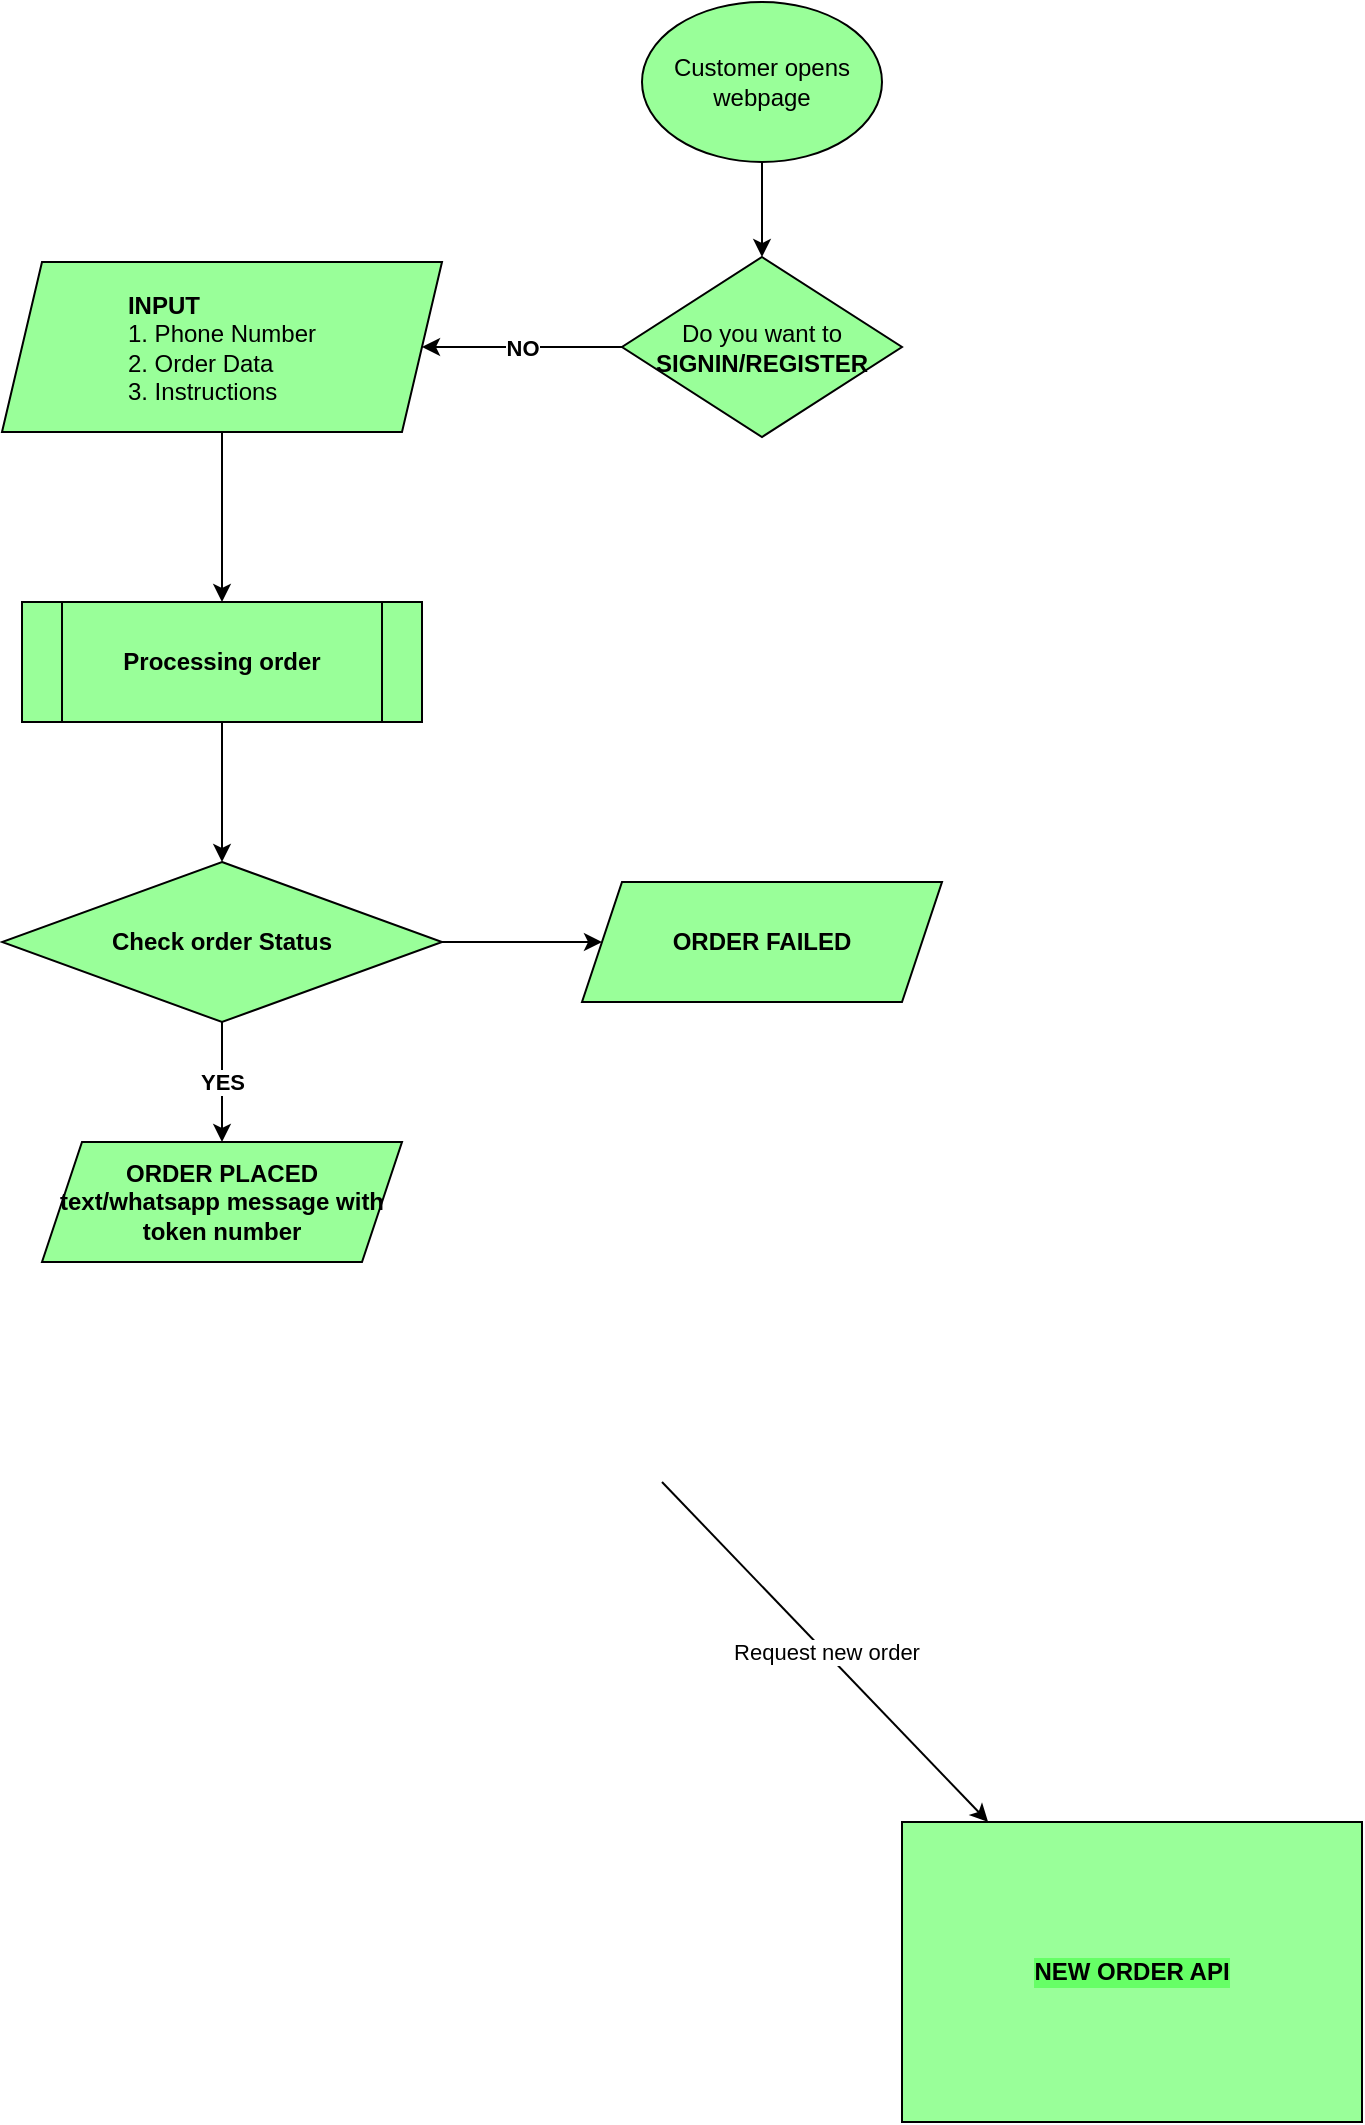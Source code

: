 <mxfile version="20.1.1" type="github">
  <diagram id="C5RBs43oDa-KdzZeNtuy" name="Page-1">
    <mxGraphModel dx="1185" dy="683" grid="1" gridSize="10" guides="1" tooltips="1" connect="1" arrows="1" fold="1" page="1" pageScale="1" pageWidth="827" pageHeight="1169" math="0" shadow="0">
      <root>
        <mxCell id="WIyWlLk6GJQsqaUBKTNV-0" />
        <mxCell id="WIyWlLk6GJQsqaUBKTNV-1" parent="WIyWlLk6GJQsqaUBKTNV-0" />
        <mxCell id="2edAkVouW0L0a5yWlTD0-2" value="" style="rounded=0;orthogonalLoop=1;jettySize=auto;html=1;" edge="1" parent="WIyWlLk6GJQsqaUBKTNV-1" source="2edAkVouW0L0a5yWlTD0-0" target="2edAkVouW0L0a5yWlTD0-1">
          <mxGeometry relative="1" as="geometry" />
        </mxCell>
        <mxCell id="2edAkVouW0L0a5yWlTD0-0" value="Customer opens webpage" style="ellipse;whiteSpace=wrap;html=1;fillColor=#99FF99;" vertex="1" parent="WIyWlLk6GJQsqaUBKTNV-1">
          <mxGeometry x="330" y="40" width="120" height="80" as="geometry" />
        </mxCell>
        <mxCell id="2edAkVouW0L0a5yWlTD0-6" value="&lt;b&gt;NO&lt;/b&gt;" style="rounded=0;orthogonalLoop=1;jettySize=auto;html=1;" edge="1" parent="WIyWlLk6GJQsqaUBKTNV-1" source="2edAkVouW0L0a5yWlTD0-1" target="2edAkVouW0L0a5yWlTD0-5">
          <mxGeometry relative="1" as="geometry" />
        </mxCell>
        <mxCell id="2edAkVouW0L0a5yWlTD0-1" value="Do you want to &lt;b&gt;SIGNIN/REGISTER&lt;/b&gt;" style="rhombus;whiteSpace=wrap;html=1;fillColor=#99FF99;" vertex="1" parent="WIyWlLk6GJQsqaUBKTNV-1">
          <mxGeometry x="320" y="167.5" width="140" height="90" as="geometry" />
        </mxCell>
        <mxCell id="2edAkVouW0L0a5yWlTD0-10" value="Request new order" style="rounded=0;orthogonalLoop=1;jettySize=auto;html=1;" edge="1" parent="WIyWlLk6GJQsqaUBKTNV-1" target="2edAkVouW0L0a5yWlTD0-7">
          <mxGeometry relative="1" as="geometry">
            <mxPoint x="340" y="780" as="sourcePoint" />
          </mxGeometry>
        </mxCell>
        <mxCell id="2edAkVouW0L0a5yWlTD0-12" style="edgeStyle=none;rounded=0;orthogonalLoop=1;jettySize=auto;html=1;" edge="1" parent="WIyWlLk6GJQsqaUBKTNV-1" source="2edAkVouW0L0a5yWlTD0-5" target="2edAkVouW0L0a5yWlTD0-11">
          <mxGeometry relative="1" as="geometry" />
        </mxCell>
        <mxCell id="2edAkVouW0L0a5yWlTD0-5" value="&lt;div style=&quot;text-align: left;&quot;&gt;&lt;b style=&quot;background-color: initial;&quot;&gt;INPUT&lt;/b&gt;&lt;/div&gt;&lt;div style=&quot;text-align: left;&quot;&gt;&lt;span style=&quot;background-color: initial;&quot;&gt;1. Phone Number&lt;/span&gt;&lt;/div&gt;&lt;div style=&quot;text-align: left;&quot;&gt;&lt;span style=&quot;background-color: initial;&quot;&gt;2. Order Data&lt;/span&gt;&lt;/div&gt;&lt;div style=&quot;text-align: left;&quot;&gt;&lt;span style=&quot;background-color: initial;&quot;&gt;3. Instructions&lt;/span&gt;&lt;/div&gt;" style="shape=parallelogram;perimeter=parallelogramPerimeter;whiteSpace=wrap;html=1;fixedSize=1;fillColor=#99FF99;" vertex="1" parent="WIyWlLk6GJQsqaUBKTNV-1">
          <mxGeometry x="10" y="170" width="220" height="85" as="geometry" />
        </mxCell>
        <mxCell id="2edAkVouW0L0a5yWlTD0-7" value="&lt;b&gt;NEW ORDER API&lt;/b&gt;" style="rounded=0;whiteSpace=wrap;html=1;labelBackgroundColor=#66FF66;fillColor=#99FF99;" vertex="1" parent="WIyWlLk6GJQsqaUBKTNV-1">
          <mxGeometry x="460" y="950" width="230" height="150" as="geometry" />
        </mxCell>
        <mxCell id="2edAkVouW0L0a5yWlTD0-14" value="" style="edgeStyle=none;rounded=0;orthogonalLoop=1;jettySize=auto;html=1;" edge="1" parent="WIyWlLk6GJQsqaUBKTNV-1" source="2edAkVouW0L0a5yWlTD0-11" target="2edAkVouW0L0a5yWlTD0-13">
          <mxGeometry relative="1" as="geometry" />
        </mxCell>
        <mxCell id="2edAkVouW0L0a5yWlTD0-11" value="&lt;b&gt;Processing order&lt;/b&gt;" style="shape=process;whiteSpace=wrap;html=1;backgroundOutline=1;labelBackgroundColor=none;fillColor=#99FF99;" vertex="1" parent="WIyWlLk6GJQsqaUBKTNV-1">
          <mxGeometry x="20" y="340" width="200" height="60" as="geometry" />
        </mxCell>
        <mxCell id="2edAkVouW0L0a5yWlTD0-16" value="&lt;b&gt;YES&lt;/b&gt;" style="edgeStyle=none;rounded=0;orthogonalLoop=1;jettySize=auto;html=1;" edge="1" parent="WIyWlLk6GJQsqaUBKTNV-1" source="2edAkVouW0L0a5yWlTD0-13" target="2edAkVouW0L0a5yWlTD0-15">
          <mxGeometry relative="1" as="geometry" />
        </mxCell>
        <mxCell id="2edAkVouW0L0a5yWlTD0-18" value="" style="edgeStyle=none;rounded=0;orthogonalLoop=1;jettySize=auto;html=1;" edge="1" parent="WIyWlLk6GJQsqaUBKTNV-1" source="2edAkVouW0L0a5yWlTD0-13" target="2edAkVouW0L0a5yWlTD0-17">
          <mxGeometry relative="1" as="geometry" />
        </mxCell>
        <mxCell id="2edAkVouW0L0a5yWlTD0-13" value="&lt;b&gt;Check order Status&lt;/b&gt;" style="rhombus;whiteSpace=wrap;html=1;fillColor=#99FF99;labelBackgroundColor=none;" vertex="1" parent="WIyWlLk6GJQsqaUBKTNV-1">
          <mxGeometry x="10" y="470" width="220" height="80" as="geometry" />
        </mxCell>
        <mxCell id="2edAkVouW0L0a5yWlTD0-15" value="&lt;b&gt;ORDER PLACED text/whatsapp message with token number&lt;/b&gt;" style="shape=parallelogram;perimeter=parallelogramPerimeter;whiteSpace=wrap;html=1;fixedSize=1;fillColor=#99FF99;labelBackgroundColor=none;" vertex="1" parent="WIyWlLk6GJQsqaUBKTNV-1">
          <mxGeometry x="30" y="610" width="180" height="60" as="geometry" />
        </mxCell>
        <mxCell id="2edAkVouW0L0a5yWlTD0-17" value="&lt;b&gt;ORDER FAILED&lt;/b&gt;" style="shape=parallelogram;perimeter=parallelogramPerimeter;whiteSpace=wrap;html=1;fixedSize=1;fillColor=#99FF99;labelBackgroundColor=none;" vertex="1" parent="WIyWlLk6GJQsqaUBKTNV-1">
          <mxGeometry x="300" y="480" width="180" height="60" as="geometry" />
        </mxCell>
      </root>
    </mxGraphModel>
  </diagram>
</mxfile>
